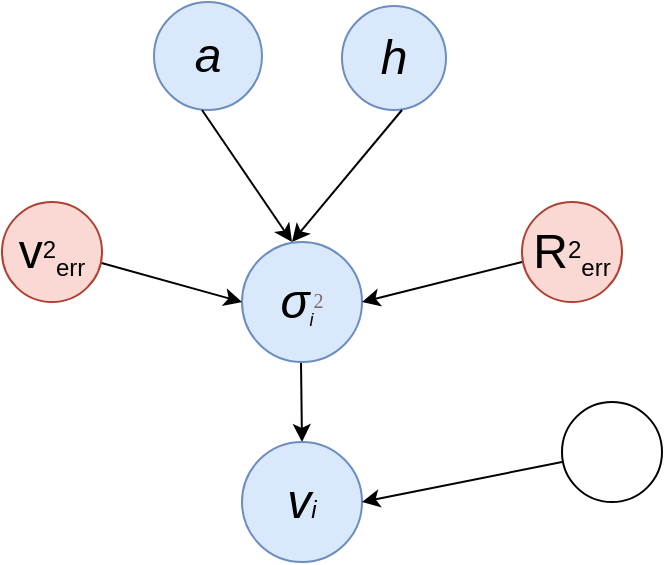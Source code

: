 <mxfile version="21.1.7" type="github">
  <diagram name="第 1 页" id="c0mF0cB7yFn5_c9YYnA_">
    <mxGraphModel dx="1050" dy="541" grid="1" gridSize="10" guides="1" tooltips="1" connect="1" arrows="1" fold="1" page="1" pageScale="1" pageWidth="827" pageHeight="1169" math="0" shadow="0">
      <root>
        <mxCell id="0" />
        <mxCell id="1" parent="0" />
        <mxCell id="PQ8NjmwjRtPC15lY4x1N-1" value="&lt;font style=&quot;font-size: 24px;&quot;&gt;&lt;i&gt;a&lt;/i&gt;&lt;/font&gt;" style="ellipse;whiteSpace=wrap;html=1;aspect=fixed;fillColor=#dae8fc;strokeColor=#6c8ebf;" vertex="1" parent="1">
          <mxGeometry x="426" y="30" width="54" height="54" as="geometry" />
        </mxCell>
        <mxCell id="PQ8NjmwjRtPC15lY4x1N-2" value="&lt;font style=&quot;font-size: 24px;&quot;&gt;&lt;i&gt;h&lt;/i&gt;&lt;/font&gt;" style="ellipse;whiteSpace=wrap;html=1;aspect=fixed;fillColor=#dae8fc;strokeColor=#6c8ebf;" vertex="1" parent="1">
          <mxGeometry x="520" y="32" width="52" height="52" as="geometry" />
        </mxCell>
        <mxCell id="PQ8NjmwjRtPC15lY4x1N-4" value="" style="endArrow=classic;html=1;rounded=0;entryX=0.5;entryY=0;entryDx=0;entryDy=0;" edge="1" parent="1">
          <mxGeometry width="50" height="50" relative="1" as="geometry">
            <mxPoint x="450" y="84" as="sourcePoint" />
            <mxPoint x="495" y="150" as="targetPoint" />
          </mxGeometry>
        </mxCell>
        <mxCell id="PQ8NjmwjRtPC15lY4x1N-5" value="" style="endArrow=classic;html=1;rounded=0;entryX=0.5;entryY=0;entryDx=0;entryDy=0;" edge="1" parent="1">
          <mxGeometry width="50" height="50" relative="1" as="geometry">
            <mxPoint x="550" y="84" as="sourcePoint" />
            <mxPoint x="495" y="150" as="targetPoint" />
          </mxGeometry>
        </mxCell>
        <mxCell id="PQ8NjmwjRtPC15lY4x1N-7" value="" style="endArrow=classic;html=1;rounded=0;" edge="1" parent="1">
          <mxGeometry width="50" height="50" relative="1" as="geometry">
            <mxPoint x="499.5" y="210" as="sourcePoint" />
            <mxPoint x="500" y="250" as="targetPoint" />
          </mxGeometry>
        </mxCell>
        <mxCell id="PQ8NjmwjRtPC15lY4x1N-8" value="&lt;i&gt;&lt;font&gt;&lt;span style=&quot;font-size: 24px;&quot;&gt;v&lt;/span&gt;&lt;/font&gt;i&lt;/i&gt;" style="ellipse;whiteSpace=wrap;html=1;aspect=fixed;fillColor=#dae8fc;strokeColor=#6c8ebf;" vertex="1" parent="1">
          <mxGeometry x="470" y="250" width="60" height="60" as="geometry" />
        </mxCell>
        <mxCell id="PQ8NjmwjRtPC15lY4x1N-9" value="&lt;font style=&quot;&quot;&gt;&lt;span style=&quot;font-style: italic; font-size: 24px;&quot;&gt;σ&lt;/span&gt;&lt;sub style=&quot;&quot;&gt;&lt;font style=&quot;font-size: 9px;&quot;&gt;&lt;i&gt;i&lt;/i&gt;&lt;/font&gt;&lt;/sub&gt;&lt;font style=&quot;border-color: var(--border-color); font-size: 12px;&quot; face=&quot;Cambria Math&quot; color=&quot;#836967&quot;&gt;&lt;sup style=&quot;border-color: var(--border-color);&quot;&gt;2&lt;/sup&gt;&lt;/font&gt;&lt;/font&gt;" style="ellipse;whiteSpace=wrap;html=1;aspect=fixed;fillColor=#dae8fc;strokeColor=#6c8ebf;" vertex="1" parent="1">
          <mxGeometry x="470" y="150" width="60" height="60" as="geometry" />
        </mxCell>
        <mxCell id="PQ8NjmwjRtPC15lY4x1N-10" value="" style="endArrow=classic;html=1;rounded=0;" edge="1" parent="1">
          <mxGeometry width="50" height="50" relative="1" as="geometry">
            <mxPoint x="610" y="160" as="sourcePoint" />
            <mxPoint x="530" y="180" as="targetPoint" />
          </mxGeometry>
        </mxCell>
        <mxCell id="PQ8NjmwjRtPC15lY4x1N-11" value="" style="endArrow=classic;html=1;rounded=0;" edge="1" parent="1">
          <mxGeometry width="50" height="50" relative="1" as="geometry">
            <mxPoint x="398" y="160" as="sourcePoint" />
            <mxPoint x="470" y="180" as="targetPoint" />
          </mxGeometry>
        </mxCell>
        <mxCell id="PQ8NjmwjRtPC15lY4x1N-12" value="&lt;font style=&quot;&quot;&gt;&lt;span style=&quot;font-size: 24px;&quot;&gt;R&lt;/span&gt;&lt;sup style=&quot;&quot;&gt;&lt;font style=&quot;font-size: 12px;&quot;&gt;2&lt;/font&gt;&lt;/sup&gt;&lt;sub style=&quot;&quot;&gt;&lt;font style=&quot;font-size: 12px;&quot;&gt;err&lt;/font&gt;&lt;/sub&gt;&lt;/font&gt;" style="ellipse;whiteSpace=wrap;html=1;aspect=fixed;fillColor=#fad9d5;strokeColor=#ae4132;" vertex="1" parent="1">
          <mxGeometry x="610" y="130" width="50" height="50" as="geometry" />
        </mxCell>
        <mxCell id="PQ8NjmwjRtPC15lY4x1N-13" value="&lt;font style=&quot;&quot;&gt;&lt;span style=&quot;font-size: 24px;&quot;&gt;v&lt;/span&gt;&lt;sup style=&quot;&quot;&gt;&lt;font style=&quot;font-size: 12px;&quot;&gt;2&lt;/font&gt;&lt;/sup&gt;&lt;sub style=&quot;&quot;&gt;&lt;font style=&quot;font-size: 12px;&quot;&gt;err&lt;/font&gt;&lt;/sub&gt;&lt;/font&gt;" style="ellipse;whiteSpace=wrap;html=1;aspect=fixed;fillColor=#fad9d5;strokeColor=#ae4132;" vertex="1" parent="1">
          <mxGeometry x="350" y="130" width="50" height="50" as="geometry" />
        </mxCell>
        <mxCell id="PQ8NjmwjRtPC15lY4x1N-14" value="" style="endArrow=classic;html=1;rounded=0;" edge="1" parent="1">
          <mxGeometry width="50" height="50" relative="1" as="geometry">
            <mxPoint x="630" y="260" as="sourcePoint" />
            <mxPoint x="530" y="280" as="targetPoint" />
          </mxGeometry>
        </mxCell>
        <mxCell id="PQ8NjmwjRtPC15lY4x1N-15" value="" style="ellipse;whiteSpace=wrap;html=1;aspect=fixed;" vertex="1" parent="1">
          <mxGeometry x="630" y="230" width="50" height="50" as="geometry" />
        </mxCell>
      </root>
    </mxGraphModel>
  </diagram>
</mxfile>
